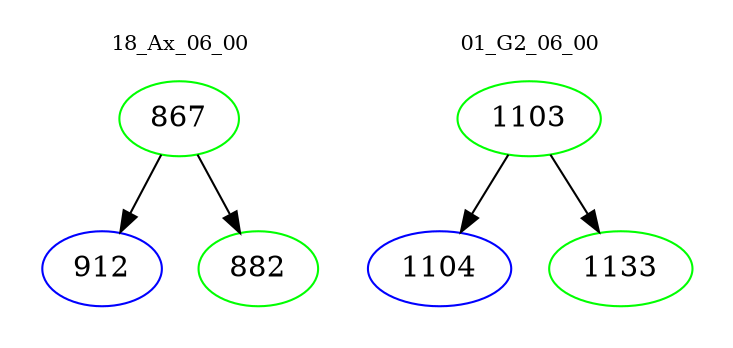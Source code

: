 digraph{
subgraph cluster_0 {
color = white
label = "18_Ax_06_00";
fontsize=10;
T0_867 [label="867", color="green"]
T0_867 -> T0_912 [color="black"]
T0_912 [label="912", color="blue"]
T0_867 -> T0_882 [color="black"]
T0_882 [label="882", color="green"]
}
subgraph cluster_1 {
color = white
label = "01_G2_06_00";
fontsize=10;
T1_1103 [label="1103", color="green"]
T1_1103 -> T1_1104 [color="black"]
T1_1104 [label="1104", color="blue"]
T1_1103 -> T1_1133 [color="black"]
T1_1133 [label="1133", color="green"]
}
}
